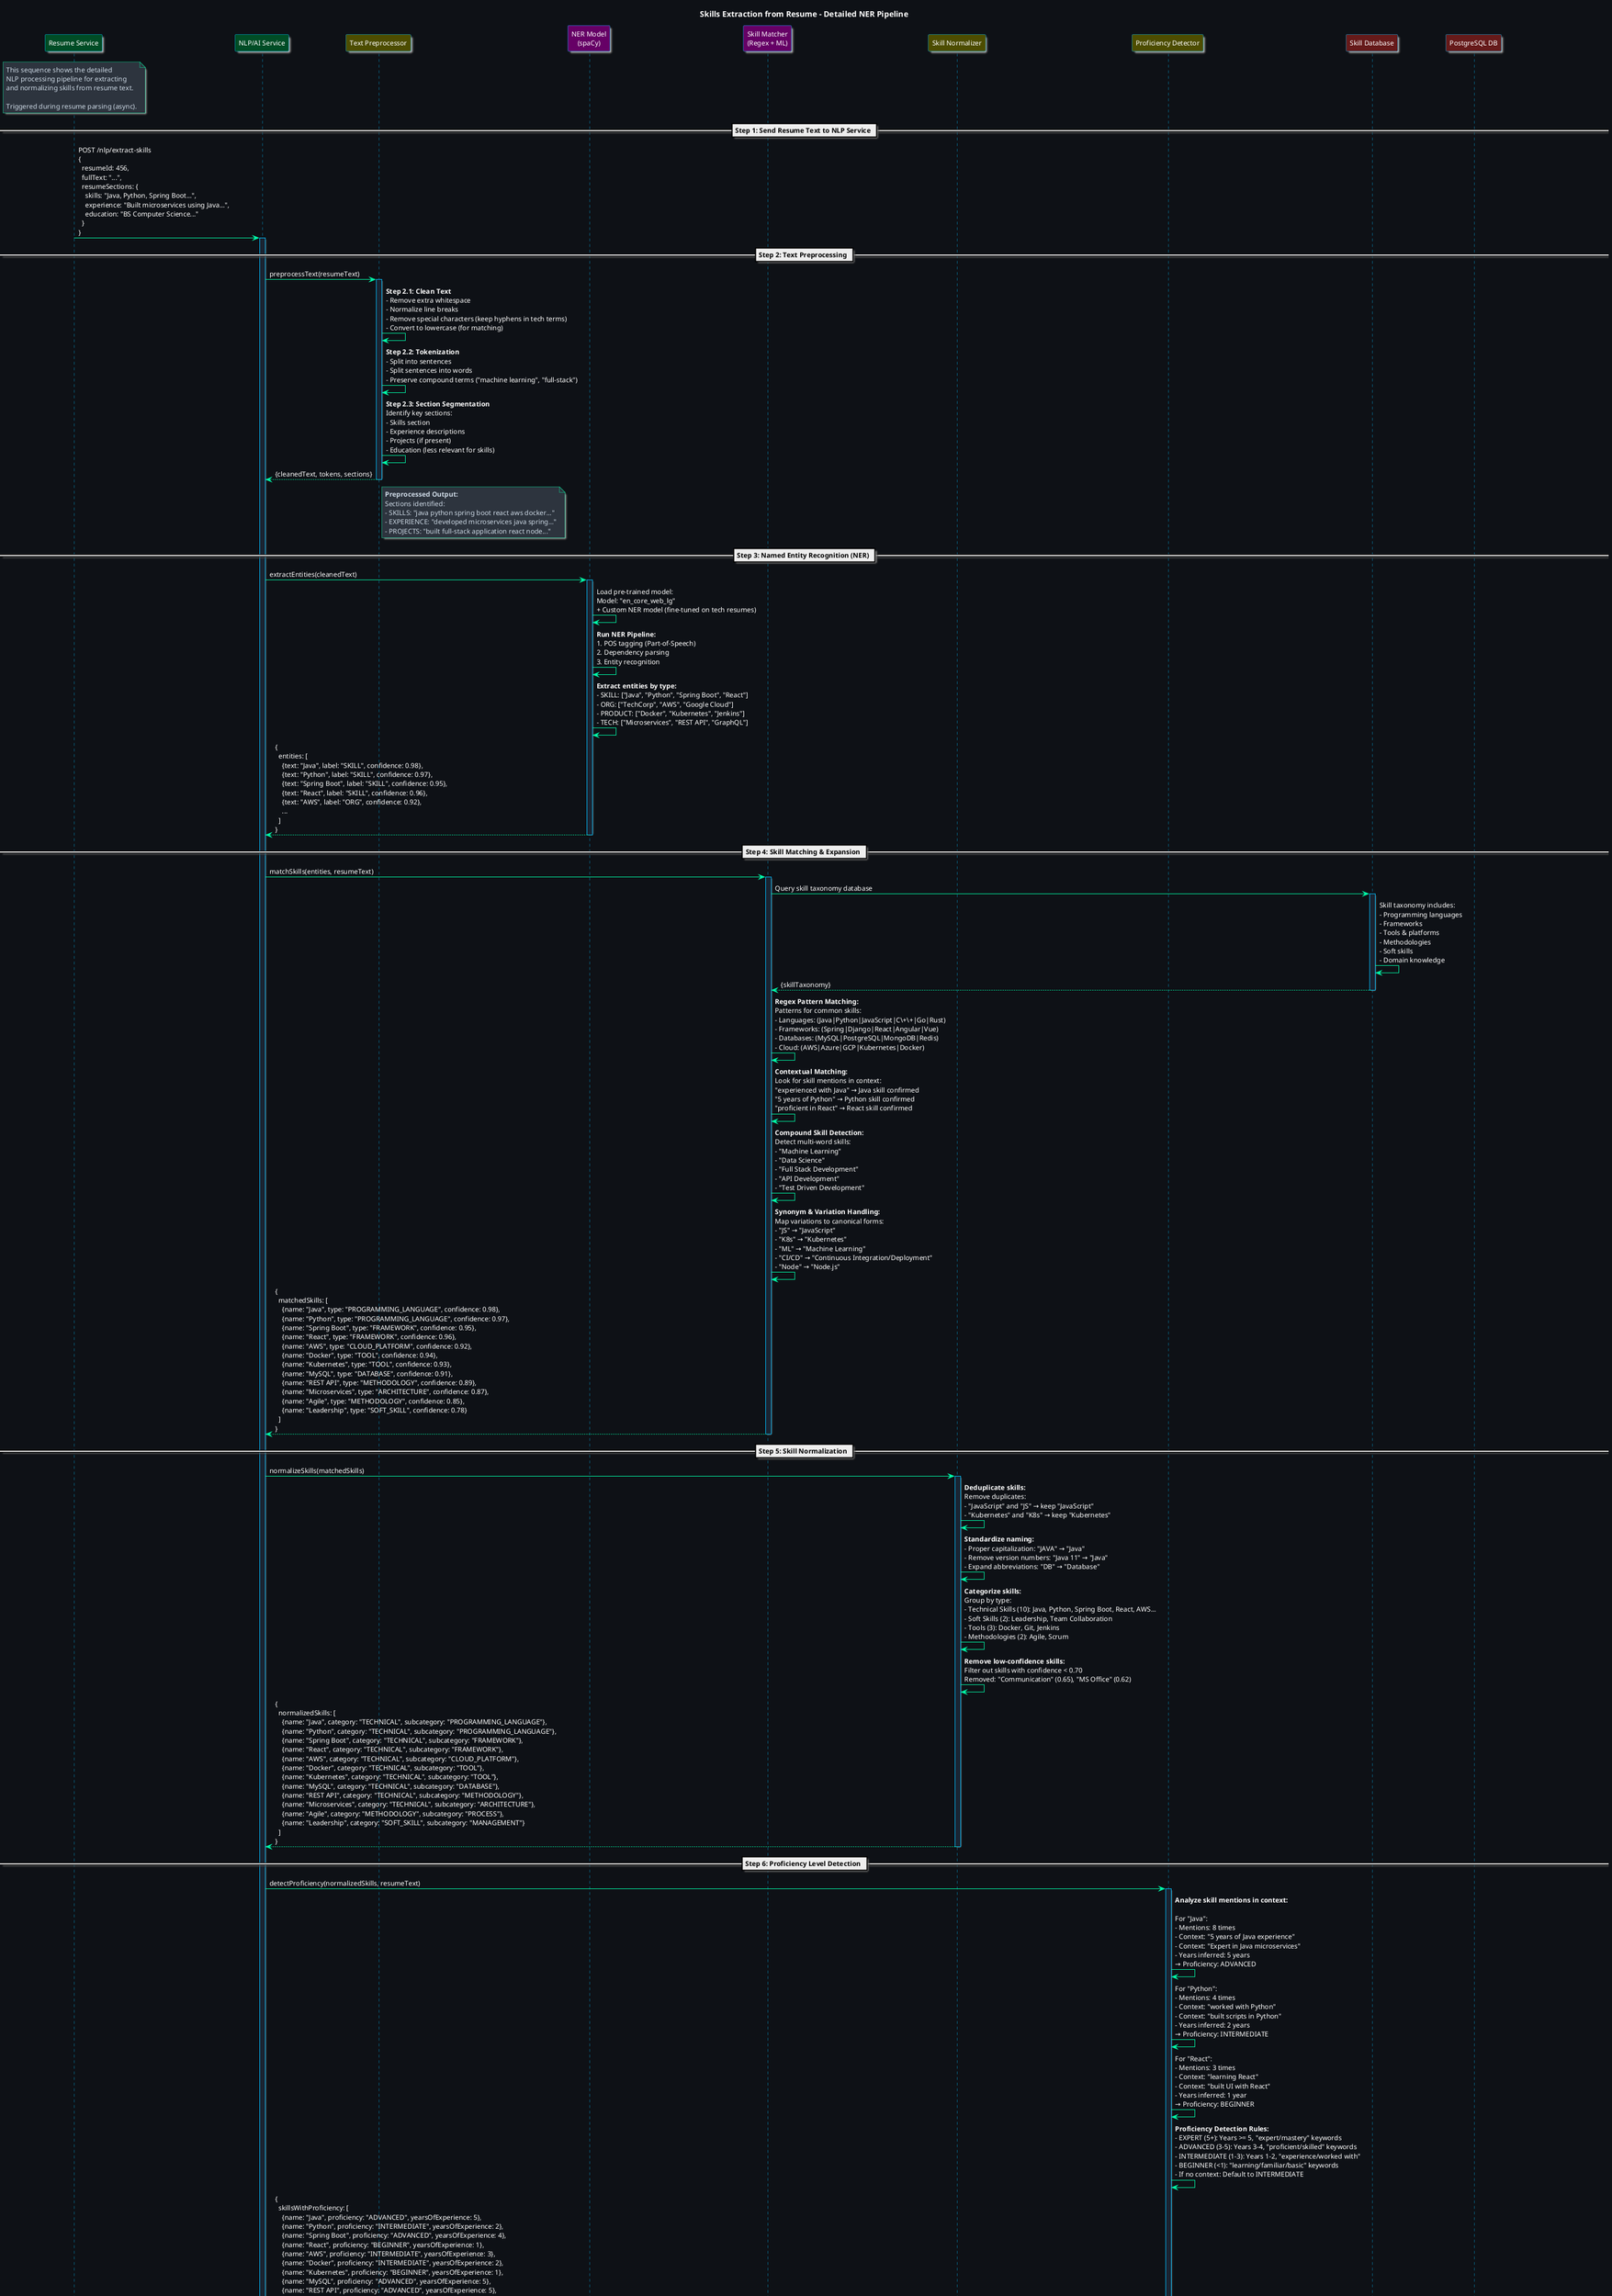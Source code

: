 @startuml Skills Extraction from Resume (NER Pipeline)
skinparam backgroundColor #0e1116
skinparam defaultFontName "Segoe UI"
skinparam defaultFontColor #?black:white
skinparam defaultFontSize 12
skinparam shadowing true

skinparam sequence {
    ArrowColor #00ffaa
    ActorBorderColor #00bfff
    ActorBackgroundColor #1a2432
    ActorFontColor #ffffff
    
    ParticipantBorderColor #00bfff
    ParticipantBackgroundColor #1e232b
    ParticipantFontColor #ffffff
    
    LifeLineBorderColor #00bfff
    LifeLineBackgroundColor #1a2432
    
    BoxBorderColor #00bfff
    BoxBackgroundColor #0d1117
    BoxFontColor #ffffff
}

skinparam sequenceGroup {
  BorderColor white
  BackgroundColor #1a1a1a
  FontColor #ffffff
}

skinparam note {
    BackgroundColor #2d343e
    BorderColor #00ffaa
    FontColor #cdd9e5
}

participant "Resume Service" as ResumeSvc #004d26
participant "NLP/AI Service" as NLP #004d26
participant "Text Preprocessor" as Preprocessor #4d4d00
participant "NER Model\n(spaCy)" as SpacyNER #660066
participant "Skill Matcher\n(Regex + ML)" as SkillMatcher #660066
participant "Skill Normalizer" as SkillNorm #4d4d00
participant "Proficiency Detector" as ProfDetector #4d4d00
participant "Skill Database" as SkillDB #661a1a
participant "PostgreSQL DB" as DB #661a1a

title Skills Extraction from Resume - Detailed NER Pipeline

note over ResumeSvc
This sequence shows the detailed
NLP processing pipeline for extracting
and normalizing skills from resume text.

Triggered during resume parsing (async).
end note

== Step 1: Send Resume Text to NLP Service ==

ResumeSvc -> NLP: POST /nlp/extract-skills\n{\n  resumeId: 456,\n  fullText: "...",\n  resumeSections: {\n    skills: "Java, Python, Spring Boot...",\n    experience: "Built microservices using Java...",\n    education: "BS Computer Science..."\n  }\n}
activate NLP

== Step 2: Text Preprocessing ==

NLP -> Preprocessor: preprocessText(resumeText)
activate Preprocessor

Preprocessor -> Preprocessor: **Step 2.1: Clean Text**\n- Remove extra whitespace\n- Normalize line breaks\n- Remove special characters (keep hyphens in tech terms)\n- Convert to lowercase (for matching)

Preprocessor -> Preprocessor: **Step 2.2: Tokenization**\n- Split into sentences\n- Split sentences into words\n- Preserve compound terms ("machine learning", "full-stack")

Preprocessor -> Preprocessor: **Step 2.3: Section Segmentation**\nIdentify key sections:\n- Skills section\n- Experience descriptions\n- Projects (if present)\n- Education (less relevant for skills)

Preprocessor --> NLP: {cleanedText, tokens, sections}
deactivate Preprocessor

note right of Preprocessor
**Preprocessed Output:**
Sections identified:
- SKILLS: "java python spring boot react aws docker..."
- EXPERIENCE: "developed microservices java spring..."
- PROJECTS: "built full-stack application react node..."
end note

== Step 3: Named Entity Recognition (NER) ==

NLP -> SpacyNER: extractEntities(cleanedText)
activate SpacyNER

SpacyNER -> SpacyNER: Load pre-trained model:\nModel: "en_core_web_lg"\n+ Custom NER model (fine-tuned on tech resumes)

SpacyNER -> SpacyNER: **Run NER Pipeline:**\n1. POS tagging (Part-of-Speech)\n2. Dependency parsing\n3. Entity recognition

SpacyNER -> SpacyNER: **Extract entities by type:**\n- SKILL: ["Java", "Python", "Spring Boot", "React"]\n- ORG: ["TechCorp", "AWS", "Google Cloud"]\n- PRODUCT: ["Docker", "Kubernetes", "Jenkins"]\n- TECH: ["Microservices", "REST API", "GraphQL"]

SpacyNER --> NLP: {\n  entities: [\n    {text: "Java", label: "SKILL", confidence: 0.98},\n    {text: "Python", label: "SKILL", confidence: 0.97},\n    {text: "Spring Boot", label: "SKILL", confidence: 0.95},\n    {text: "React", label: "SKILL", confidence: 0.96},\n    {text: "AWS", label: "ORG", confidence: 0.92},\n    ...\n  ]\n}
deactivate SpacyNER

== Step 4: Skill Matching & Expansion ==

NLP -> SkillMatcher: matchSkills(entities, resumeText)
activate SkillMatcher

SkillMatcher -> SkillDB: Query skill taxonomy database
activate SkillDB
SkillDB -> SkillDB: Skill taxonomy includes:\n- Programming languages\n- Frameworks\n- Tools & platforms\n- Methodologies\n- Soft skills\n- Domain knowledge
SkillDB --> SkillMatcher: {skillTaxonomy}
deactivate SkillDB

SkillMatcher -> SkillMatcher: **Regex Pattern Matching:**\nPatterns for common skills:\n- Languages: (Java|Python|JavaScript|C\\+\\+|Go|Rust)\n- Frameworks: (Spring|Django|React|Angular|Vue)\n- Databases: (MySQL|PostgreSQL|MongoDB|Redis)\n- Cloud: (AWS|Azure|GCP|Kubernetes|Docker)

SkillMatcher -> SkillMatcher: **Contextual Matching:**\nLook for skill mentions in context:\n"experienced with Java" → Java skill confirmed\n"5 years of Python" → Python skill confirmed\n"proficient in React" → React skill confirmed

SkillMatcher -> SkillMatcher: **Compound Skill Detection:**\nDetect multi-word skills:\n- "Machine Learning"\n- "Data Science"\n- "Full Stack Development"\n- "API Development"\n- "Test Driven Development"

SkillMatcher -> SkillMatcher: **Synonym & Variation Handling:**\nMap variations to canonical forms:\n- "JS" → "JavaScript"\n- "K8s" → "Kubernetes"\n- "ML" → "Machine Learning"\n- "CI/CD" → "Continuous Integration/Deployment"\n- "Node" → "Node.js"

SkillMatcher --> NLP: {\n  matchedSkills: [\n    {name: "Java", type: "PROGRAMMING_LANGUAGE", confidence: 0.98},\n    {name: "Python", type: "PROGRAMMING_LANGUAGE", confidence: 0.97},\n    {name: "Spring Boot", type: "FRAMEWORK", confidence: 0.95},\n    {name: "React", type: "FRAMEWORK", confidence: 0.96},\n    {name: "AWS", type: "CLOUD_PLATFORM", confidence: 0.92},\n    {name: "Docker", type: "TOOL", confidence: 0.94},\n    {name: "Kubernetes", type: "TOOL", confidence: 0.93},\n    {name: "MySQL", type: "DATABASE", confidence: 0.91},\n    {name: "REST API", type: "METHODOLOGY", confidence: 0.89},\n    {name: "Microservices", type: "ARCHITECTURE", confidence: 0.87},\n    {name: "Agile", type: "METHODOLOGY", confidence: 0.85},\n    {name: "Leadership", type: "SOFT_SKILL", confidence: 0.78}\n  ]\n}
deactivate SkillMatcher

== Step 5: Skill Normalization ==

NLP -> SkillNorm: normalizeSkills(matchedSkills)
activate SkillNorm

SkillNorm -> SkillNorm: **Deduplicate skills:**\nRemove duplicates:\n- "JavaScript" and "JS" → keep "JavaScript"\n- "Kubernetes" and "K8s" → keep "Kubernetes"

SkillNorm -> SkillNorm: **Standardize naming:**\n- Proper capitalization: "JAVA" → "Java"\n- Remove version numbers: "Java 11" → "Java"\n- Expand abbreviations: "DB" → "Database"

SkillNorm -> SkillNorm: **Categorize skills:**\nGroup by type:\n- Technical Skills (10): Java, Python, Spring Boot, React, AWS...\n- Soft Skills (2): Leadership, Team Collaboration\n- Tools (3): Docker, Git, Jenkins\n- Methodologies (2): Agile, Scrum

SkillNorm -> SkillNorm: **Remove low-confidence skills:**\nFilter out skills with confidence < 0.70\nRemoved: "Communication" (0.65), "MS Office" (0.62)

SkillNorm --> NLP: {\n  normalizedSkills: [\n    {name: "Java", category: "TECHNICAL", subcategory: "PROGRAMMING_LANGUAGE"},\n    {name: "Python", category: "TECHNICAL", subcategory: "PROGRAMMING_LANGUAGE"},\n    {name: "Spring Boot", category: "TECHNICAL", subcategory: "FRAMEWORK"},\n    {name: "React", category: "TECHNICAL", subcategory: "FRAMEWORK"},\n    {name: "AWS", category: "TECHNICAL", subcategory: "CLOUD_PLATFORM"},\n    {name: "Docker", category: "TECHNICAL", subcategory: "TOOL"},\n    {name: "Kubernetes", category: "TECHNICAL", subcategory: "TOOL"},\n    {name: "MySQL", category: "TECHNICAL", subcategory: "DATABASE"},\n    {name: "REST API", category: "TECHNICAL", subcategory: "METHODOLOGY"},\n    {name: "Microservices", category: "TECHNICAL", subcategory: "ARCHITECTURE"},\n    {name: "Agile", category: "METHODOLOGY", subcategory: "PROCESS"},\n    {name: "Leadership", category: "SOFT_SKILL", subcategory: "MANAGEMENT"}\n  ]\n}
deactivate SkillNorm

== Step 6: Proficiency Level Detection ==

NLP -> ProfDetector: detectProficiency(normalizedSkills, resumeText)
activate ProfDetector

ProfDetector -> ProfDetector: **Analyze skill mentions in context:**\n\nFor "Java":\n- Mentions: 8 times\n- Context: "5 years of Java experience"\n- Context: "Expert in Java microservices"\n- Years inferred: 5 years\n→ Proficiency: ADVANCED

ProfDetector -> ProfDetector: For "Python":\n- Mentions: 4 times\n- Context: "worked with Python"\n- Context: "built scripts in Python"\n- Years inferred: 2 years\n→ Proficiency: INTERMEDIATE

ProfDetector -> ProfDetector: For "React":\n- Mentions: 3 times\n- Context: "learning React"\n- Context: "built UI with React"\n- Years inferred: 1 year\n→ Proficiency: BEGINNER

ProfDetector -> ProfDetector: **Proficiency Detection Rules:**\n- EXPERT (5+): Years >= 5, "expert/mastery" keywords\n- ADVANCED (3-5): Years 3-4, "proficient/skilled" keywords\n- INTERMEDIATE (1-3): Years 1-2, "experience/worked with"\n- BEGINNER (<1): "learning/familiar/basic" keywords\n- If no context: Default to INTERMEDIATE

ProfDetector --> NLP: {\n  skillsWithProficiency: [\n    {name: "Java", proficiency: "ADVANCED", yearsOfExperience: 5},\n    {name: "Python", proficiency: "INTERMEDIATE", yearsOfExperience: 2},\n    {name: "Spring Boot", proficiency: "ADVANCED", yearsOfExperience: 4},\n    {name: "React", proficiency: "BEGINNER", yearsOfExperience: 1},\n    {name: "AWS", proficiency: "INTERMEDIATE", yearsOfExperience: 3},\n    {name: "Docker", proficiency: "INTERMEDIATE", yearsOfExperience: 2},\n    {name: "Kubernetes", proficiency: "BEGINNER", yearsOfExperience: 1},\n    {name: "MySQL", proficiency: "ADVANCED", yearsOfExperience: 5},\n    {name: "REST API", proficiency: "ADVANCED", yearsOfExperience: 5},\n    {name: "Microservices", proficiency: "ADVANCED", yearsOfExperience: 4},\n    {name: "Agile", proficiency: "INTERMEDIATE", yearsOfExperience: 3},\n    {name: "Leadership", proficiency: "INTERMEDIATE", yearsOfExperience: null}\n  ]\n}
deactivate ProfDetector

== Step 7: Return Extracted Skills ==

NLP --> ResumeSvc: 200 OK\n{\n  extractedSkills: [...12 skills with proficiency],\n  skillsByCategory: {\n    technical: 10,\n    soft: 2,\n    methodology: 2\n  },\n  topSkills: ["Java", "Spring Boot", "REST API", "MySQL"],\n  processingTime: "3.2 seconds"\n}
deactivate NLP

== Step 8: Store Skills in Database ==

ResumeSvc -> DB: BEGIN TRANSACTION
activate DB

ResumeSvc -> DB: DELETE FROM resume_skills WHERE resume_id = 456
note right: Clear existing skills before inserting

ResumeSvc -> DB: INSERT INTO resume_skills\n(resume_id, skill_name, skill_category, \nskill_subcategory, proficiency_level, years_of_experience)\nVALUES\n(456, 'Java', 'TECHNICAL', 'PROGRAMMING_LANGUAGE', \n 'ADVANCED', 5),\n(456, 'Python', 'TECHNICAL', 'PROGRAMMING_LANGUAGE', \n 'INTERMEDIATE', 2),\n(456, 'Spring Boot', 'TECHNICAL', 'FRAMEWORK', \n 'ADVANCED', 4),\n... [9 more skills]

ResumeSvc -> DB: COMMIT TRANSACTION
DB --> ResumeSvc: Skills saved successfully
deactivate DB

== Step 9: Update Resume Metadata ==

ResumeSvc -> DB: UPDATE resumes\nSET skills_extracted = true,\n    skill_count = 12,\n    top_skills = ARRAY['Java', 'Spring Boot', 'REST API', 'MySQL'],\n    last_skill_extraction = NOW()\nWHERE id = 456
activate DB
DB --> ResumeSvc: Metadata updated
deactivate DB

note over ResumeSvc
Skills extraction complete!
Data now available for:
- Job matching algorithm
- Skill gap analysis
- Learning recommendations
- Profile completeness score
end note

note over ResumeSvc, DB
**Extracted Skills Summary:**

Total Skills: 12
├── Technical: 10
│   ├── Programming Languages: 2 (Java, Python)
│   ├── Frameworks: 2 (Spring Boot, React)
│   ├── Cloud Platforms: 1 (AWS)
│   ├── Tools: 2 (Docker, Kubernetes)
│   ├── Databases: 1 (MySQL)
│   ├── APIs: 1 (REST API)
│   └── Architecture: 1 (Microservices)
├── Methodology: 1 (Agile)
└── Soft Skills: 1 (Leadership)

Proficiency Distribution:
├── ADVANCED: 5 skills
├── INTERMEDIATE: 5 skills
└── BEGINNER: 2 skills

**NLP Pipeline Performance:**
- Text preprocessing: 0.5s
- NER extraction: 1.2s
- Skill matching: 0.8s
- Normalization: 0.4s
- Proficiency detection: 0.3s
- Total: 3.2 seconds
end note

note over SpacyNER, SkillMatcher
**Key NLP Techniques:**

1. **Named Entity Recognition (NER)**
   - spaCy pre-trained model: en_core_web_lg
   - Custom fine-tuned model on tech resumes
   - Entity types: SKILL, ORG, PRODUCT, TECH

2. **Regex Pattern Matching**
   - 500+ predefined skill patterns
   - Support for abbreviations and variations
   - Compound term detection (n-grams)

3. **Contextual Analysis**
   - Analyze surrounding words for confirmation
   - Detect proficiency indicators (years, keywords)
   - Infer experience level from context

4. **Skill Taxonomy Database**
   - 2000+ standardized skill names
   - Hierarchical categorization
   - Synonym and variation mappings

5. **Confidence Scoring**
   - ML-based confidence calculation
   - Threshold: 0.70 minimum
   - Higher confidence for explicit mentions
end note

@enduml